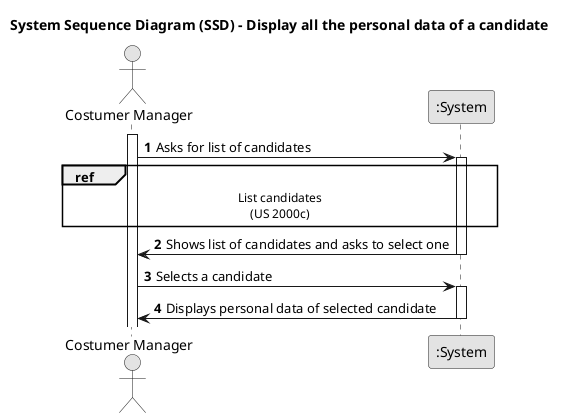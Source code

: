 @startuml
skinparam monochrome true
skinparam packageStyle rectangle
skinparam shadowing false

title System Sequence Diagram (SSD) - Display all the personal data of a candidate

autonumber

actor "Costumer Manager" as Manager
participant ":System" as System

activate Manager

    Manager -> System : Asks for list of candidates
    activate System

        ref over System , Manager: List candidates\n(US 2000c)
        System -> Manager : Shows list of candidates and asks to select one

    deactivate System

    Manager -> System : Selects a candidate
    activate System

        System -> Manager : Displays personal data of selected candidate

    deactivate System
    
@enduml